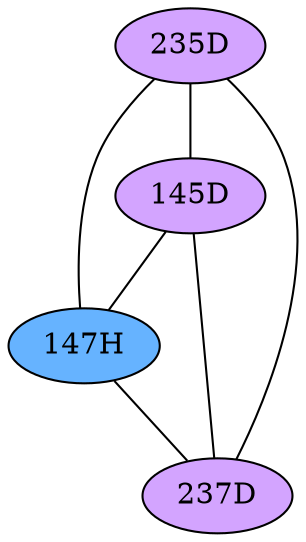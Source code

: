 // The Round Table
graph {
	"235D" [fillcolor="#D3A4FF" style=radial]
	"145D" [fillcolor="#D3A4FF" style=radial]
	"235D" -- "145D" [penwidth=1]
	"235D" [fillcolor="#D3A4FF" style=radial]
	"147H" [fillcolor="#66B3FF" style=radial]
	"235D" -- "147H" [penwidth=1]
	"235D" [fillcolor="#D3A4FF" style=radial]
	"237D" [fillcolor="#D3A4FF" style=radial]
	"235D" -- "237D" [penwidth=1]
	"145D" [fillcolor="#D3A4FF" style=radial]
	"147H" [fillcolor="#66B3FF" style=radial]
	"145D" -- "147H" [penwidth=1]
	"145D" [fillcolor="#D3A4FF" style=radial]
	"237D" [fillcolor="#D3A4FF" style=radial]
	"145D" -- "237D" [penwidth=1]
	"147H" [fillcolor="#66B3FF" style=radial]
	"237D" [fillcolor="#D3A4FF" style=radial]
	"147H" -- "237D" [penwidth=1]
}

